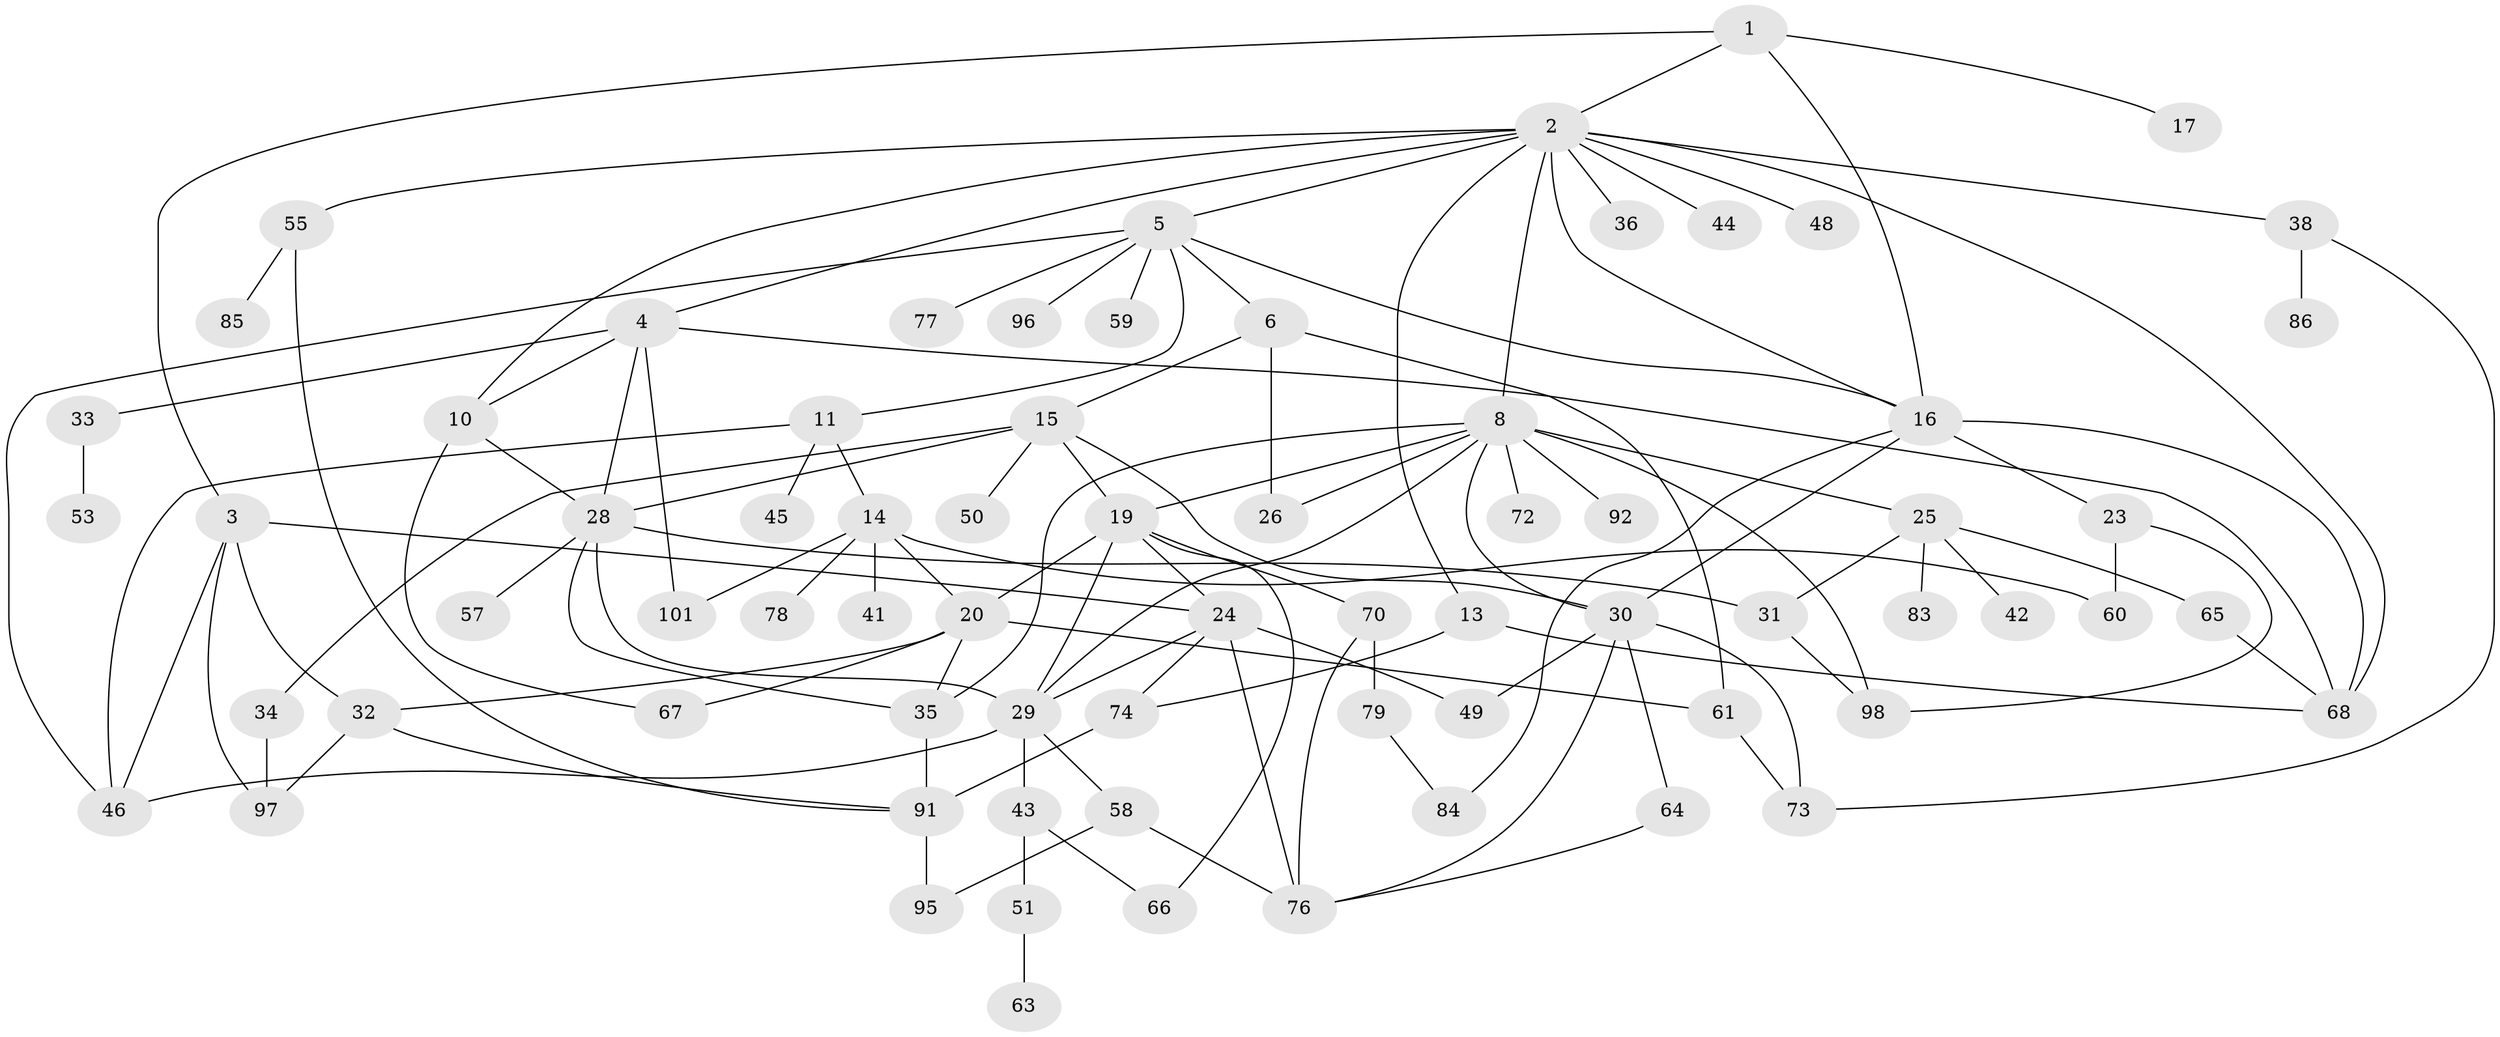 // Generated by graph-tools (version 1.1) at 2025/51/02/27/25 19:51:40]
// undirected, 72 vertices, 118 edges
graph export_dot {
graph [start="1"]
  node [color=gray90,style=filled];
  1;
  2 [super="+7"];
  3 [super="+87"];
  4 [super="+22"];
  5 [super="+9"];
  6 [super="+27"];
  8 [super="+21"];
  10 [super="+56"];
  11 [super="+12"];
  13;
  14 [super="+18"];
  15 [super="+37"];
  16 [super="+39"];
  17;
  19 [super="+47"];
  20 [super="+81"];
  23;
  24 [super="+93"];
  25 [super="+52"];
  26 [super="+75"];
  28 [super="+99"];
  29 [super="+40"];
  30 [super="+90"];
  31 [super="+62"];
  32 [super="+89"];
  33;
  34;
  35 [super="+69"];
  36;
  38 [super="+54"];
  41;
  42 [super="+80"];
  43 [super="+88"];
  44;
  45;
  46 [super="+102"];
  48;
  49;
  50;
  51;
  53;
  55;
  57;
  58;
  59;
  60;
  61;
  63;
  64;
  65 [super="+103"];
  66;
  67;
  68 [super="+94"];
  70 [super="+71"];
  72;
  73 [super="+82"];
  74;
  76;
  77;
  78;
  79;
  83;
  84;
  85;
  86;
  91 [super="+100"];
  92;
  95;
  96;
  97;
  98;
  101;
  1 -- 2;
  1 -- 3;
  1 -- 17;
  1 -- 16;
  2 -- 4;
  2 -- 5;
  2 -- 8;
  2 -- 36;
  2 -- 44;
  2 -- 48;
  2 -- 55;
  2 -- 68;
  2 -- 13;
  2 -- 38;
  2 -- 16;
  2 -- 10;
  3 -- 97;
  3 -- 32;
  3 -- 24;
  3 -- 46;
  4 -- 10;
  4 -- 28;
  4 -- 101;
  4 -- 68;
  4 -- 33;
  5 -- 6;
  5 -- 16;
  5 -- 96;
  5 -- 11;
  5 -- 59;
  5 -- 77;
  5 -- 46;
  6 -- 15;
  6 -- 26;
  6 -- 61;
  8 -- 29;
  8 -- 30;
  8 -- 98;
  8 -- 72 [weight=2];
  8 -- 35;
  8 -- 25;
  8 -- 26;
  8 -- 92;
  8 -- 19;
  10 -- 67;
  10 -- 28;
  11 -- 14;
  11 -- 45;
  11 -- 46;
  13 -- 74;
  13 -- 68;
  14 -- 20;
  14 -- 41;
  14 -- 78;
  14 -- 60;
  14 -- 101;
  15 -- 19;
  15 -- 34;
  15 -- 50;
  15 -- 28;
  15 -- 30;
  16 -- 23;
  16 -- 30;
  16 -- 84;
  16 -- 68;
  19 -- 24;
  19 -- 70;
  19 -- 66;
  19 -- 20;
  19 -- 29;
  20 -- 32;
  20 -- 61;
  20 -- 35;
  20 -- 67;
  23 -- 60;
  23 -- 98;
  24 -- 49;
  24 -- 74;
  24 -- 76;
  24 -- 29;
  25 -- 31;
  25 -- 42;
  25 -- 65;
  25 -- 83;
  28 -- 57;
  28 -- 31;
  28 -- 35;
  28 -- 29;
  29 -- 58;
  29 -- 43;
  29 -- 46;
  30 -- 64;
  30 -- 73;
  30 -- 49;
  30 -- 76;
  31 -- 98;
  32 -- 97;
  32 -- 91;
  33 -- 53;
  34 -- 97;
  35 -- 91;
  38 -- 86;
  38 -- 73;
  43 -- 51;
  43 -- 66;
  51 -- 63;
  55 -- 85;
  55 -- 91;
  58 -- 95;
  58 -- 76;
  61 -- 73;
  64 -- 76;
  65 -- 68;
  70 -- 76;
  70 -- 79;
  74 -- 91;
  79 -- 84;
  91 -- 95;
}
